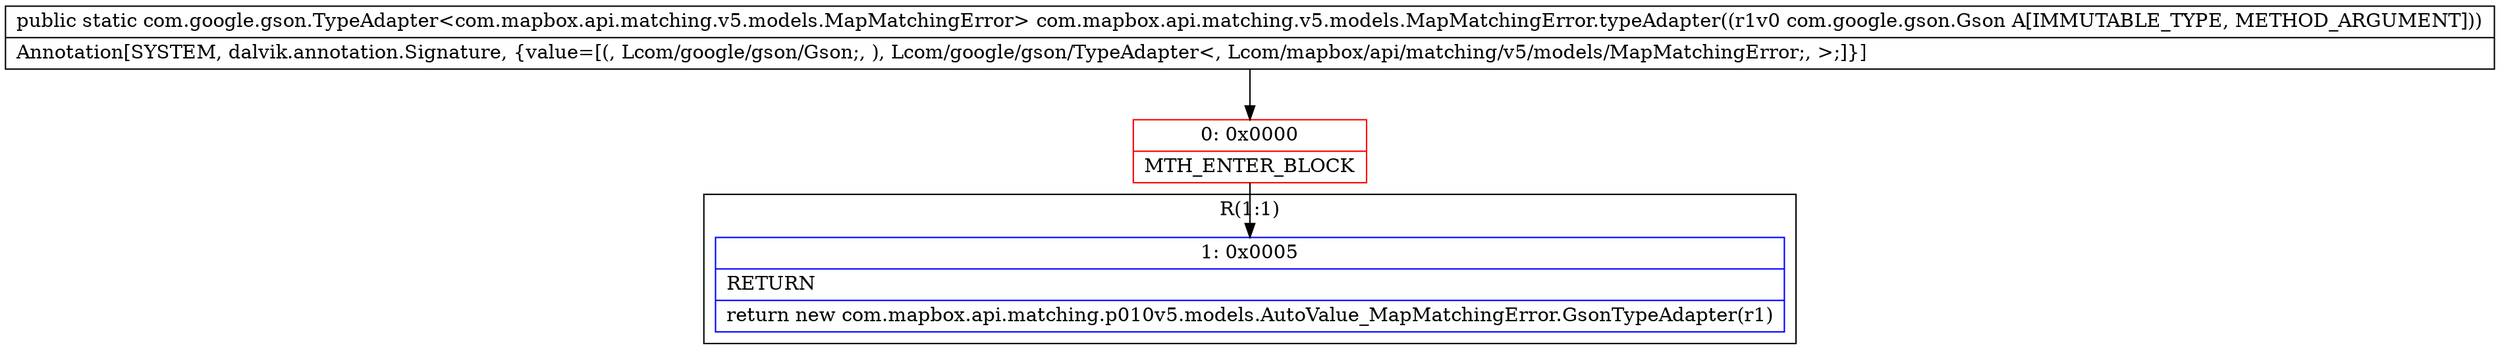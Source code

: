 digraph "CFG forcom.mapbox.api.matching.v5.models.MapMatchingError.typeAdapter(Lcom\/google\/gson\/Gson;)Lcom\/google\/gson\/TypeAdapter;" {
subgraph cluster_Region_1362407560 {
label = "R(1:1)";
node [shape=record,color=blue];
Node_1 [shape=record,label="{1\:\ 0x0005|RETURN\l|return new com.mapbox.api.matching.p010v5.models.AutoValue_MapMatchingError.GsonTypeAdapter(r1)\l}"];
}
Node_0 [shape=record,color=red,label="{0\:\ 0x0000|MTH_ENTER_BLOCK\l}"];
MethodNode[shape=record,label="{public static com.google.gson.TypeAdapter\<com.mapbox.api.matching.v5.models.MapMatchingError\> com.mapbox.api.matching.v5.models.MapMatchingError.typeAdapter((r1v0 com.google.gson.Gson A[IMMUTABLE_TYPE, METHOD_ARGUMENT]))  | Annotation[SYSTEM, dalvik.annotation.Signature, \{value=[(, Lcom\/google\/gson\/Gson;, ), Lcom\/google\/gson\/TypeAdapter\<, Lcom\/mapbox\/api\/matching\/v5\/models\/MapMatchingError;, \>;]\}]\l}"];
MethodNode -> Node_0;
Node_0 -> Node_1;
}

